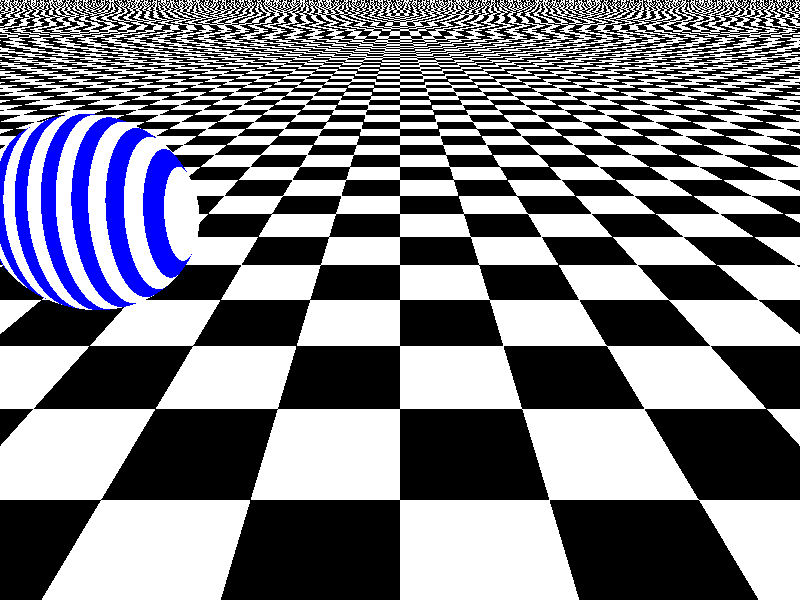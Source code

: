  
 
 #include "colors.inc"
  camera {
    location <0, 3, -6>
    look_at <0, 0, 0>
  }
  light_source { <20, 20, -20> color White }
  plane {
    y, 0
    pigment { checker color White color Black }
  }
  sphere {
    <0, 0, 0> , 1
    pigment {
      gradient x
      color_map {
        [0.0 Blue  ]
        [0.5 Blue  ]
        [0.5 White ]
        [1.0 White ]
      }
      scale .25
    }
    rotate <0, 0, -clock*360>
    translate <-pi, 1, 0>
    translate <2*pi*clock, 0, 0>
  }